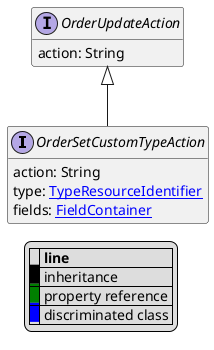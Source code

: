 @startuml

hide empty fields
hide empty methods
legend
|= |= line |
|<back:black>   </back>| inheritance |
|<back:green>   </back>| property reference |
|<back:blue>   </back>| discriminated class |
endlegend
interface OrderSetCustomTypeAction [[OrderSetCustomTypeAction.svg]] extends OrderUpdateAction {
    action: String
    type: [[TypeResourceIdentifier.svg TypeResourceIdentifier]]
    fields: [[FieldContainer.svg FieldContainer]]
}
interface OrderUpdateAction [[OrderUpdateAction.svg]]  {
    action: String
}





@enduml
